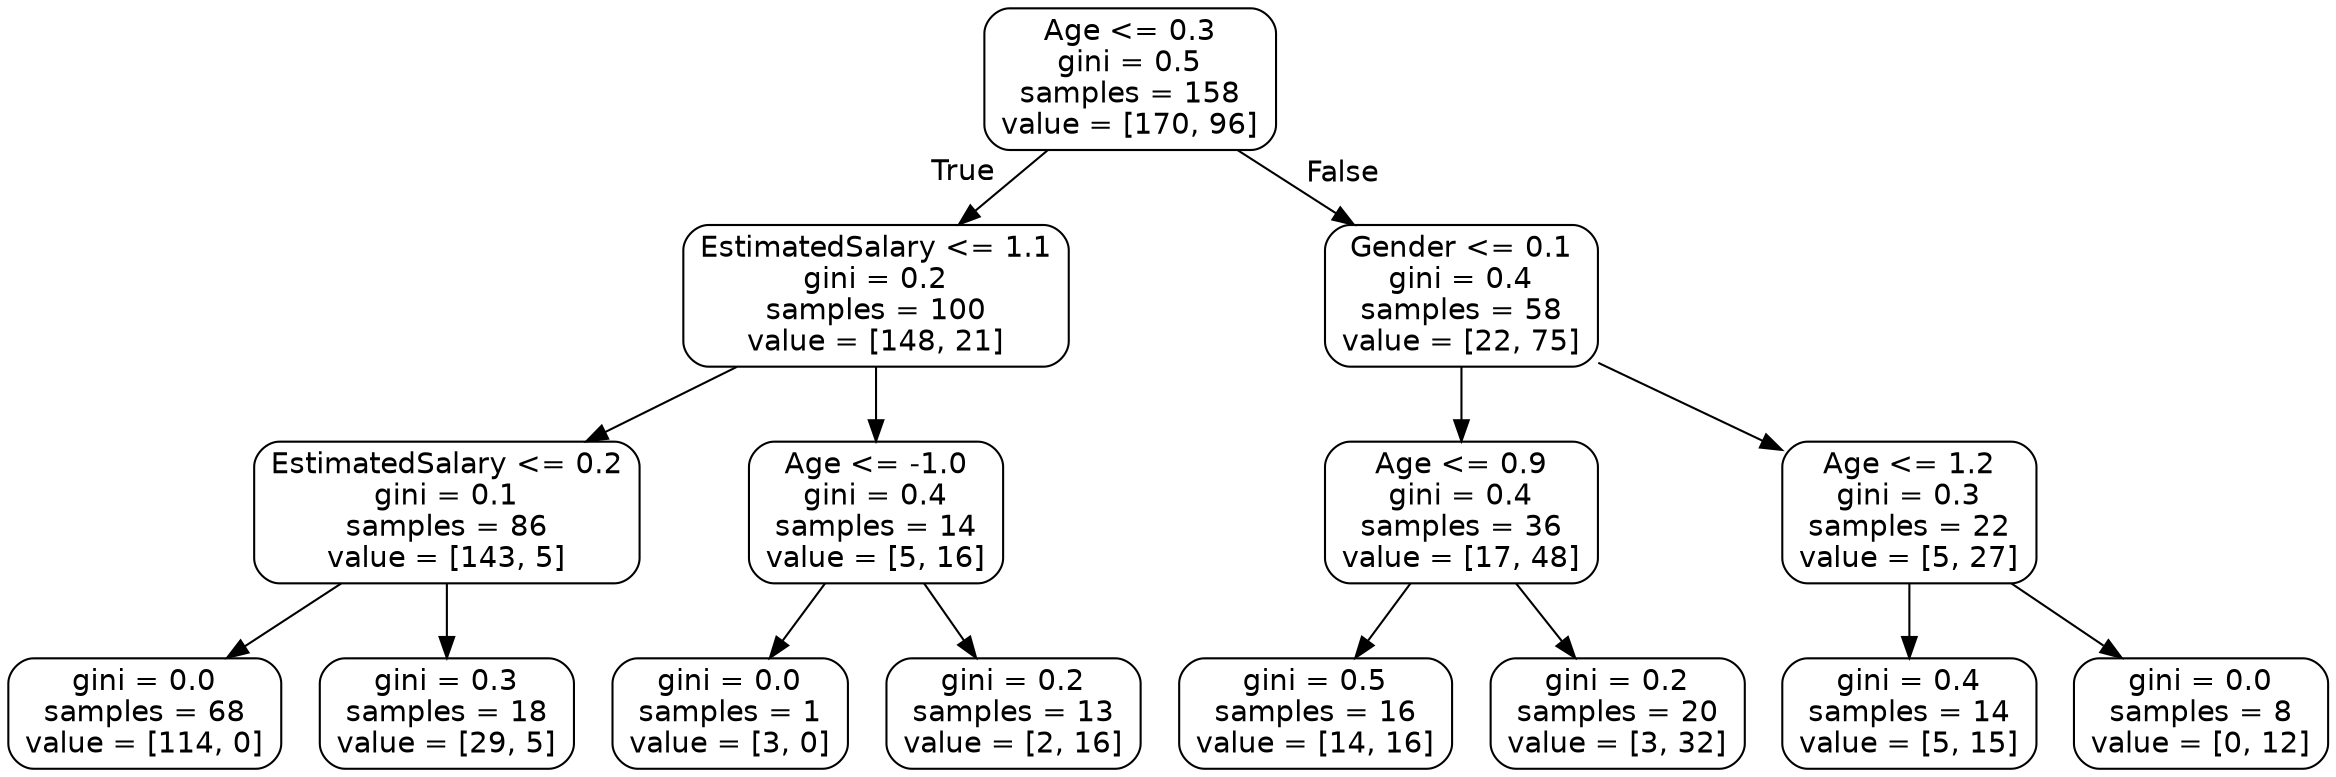 digraph Tree {
node [shape=box, style="rounded", color="black", fontname="helvetica"] ;
edge [fontname="helvetica"] ;
0 [label="Age <= 0.3\ngini = 0.5\nsamples = 158\nvalue = [170, 96]"] ;
1 [label="EstimatedSalary <= 1.1\ngini = 0.2\nsamples = 100\nvalue = [148, 21]"] ;
0 -> 1 [labeldistance=2.5, labelangle=45, headlabel="True"] ;
2 [label="EstimatedSalary <= 0.2\ngini = 0.1\nsamples = 86\nvalue = [143, 5]"] ;
1 -> 2 ;
3 [label="gini = 0.0\nsamples = 68\nvalue = [114, 0]"] ;
2 -> 3 ;
4 [label="gini = 0.3\nsamples = 18\nvalue = [29, 5]"] ;
2 -> 4 ;
5 [label="Age <= -1.0\ngini = 0.4\nsamples = 14\nvalue = [5, 16]"] ;
1 -> 5 ;
6 [label="gini = 0.0\nsamples = 1\nvalue = [3, 0]"] ;
5 -> 6 ;
7 [label="gini = 0.2\nsamples = 13\nvalue = [2, 16]"] ;
5 -> 7 ;
8 [label="Gender <= 0.1\ngini = 0.4\nsamples = 58\nvalue = [22, 75]"] ;
0 -> 8 [labeldistance=2.5, labelangle=-45, headlabel="False"] ;
9 [label="Age <= 0.9\ngini = 0.4\nsamples = 36\nvalue = [17, 48]"] ;
8 -> 9 ;
10 [label="gini = 0.5\nsamples = 16\nvalue = [14, 16]"] ;
9 -> 10 ;
11 [label="gini = 0.2\nsamples = 20\nvalue = [3, 32]"] ;
9 -> 11 ;
12 [label="Age <= 1.2\ngini = 0.3\nsamples = 22\nvalue = [5, 27]"] ;
8 -> 12 ;
13 [label="gini = 0.4\nsamples = 14\nvalue = [5, 15]"] ;
12 -> 13 ;
14 [label="gini = 0.0\nsamples = 8\nvalue = [0, 12]"] ;
12 -> 14 ;
}